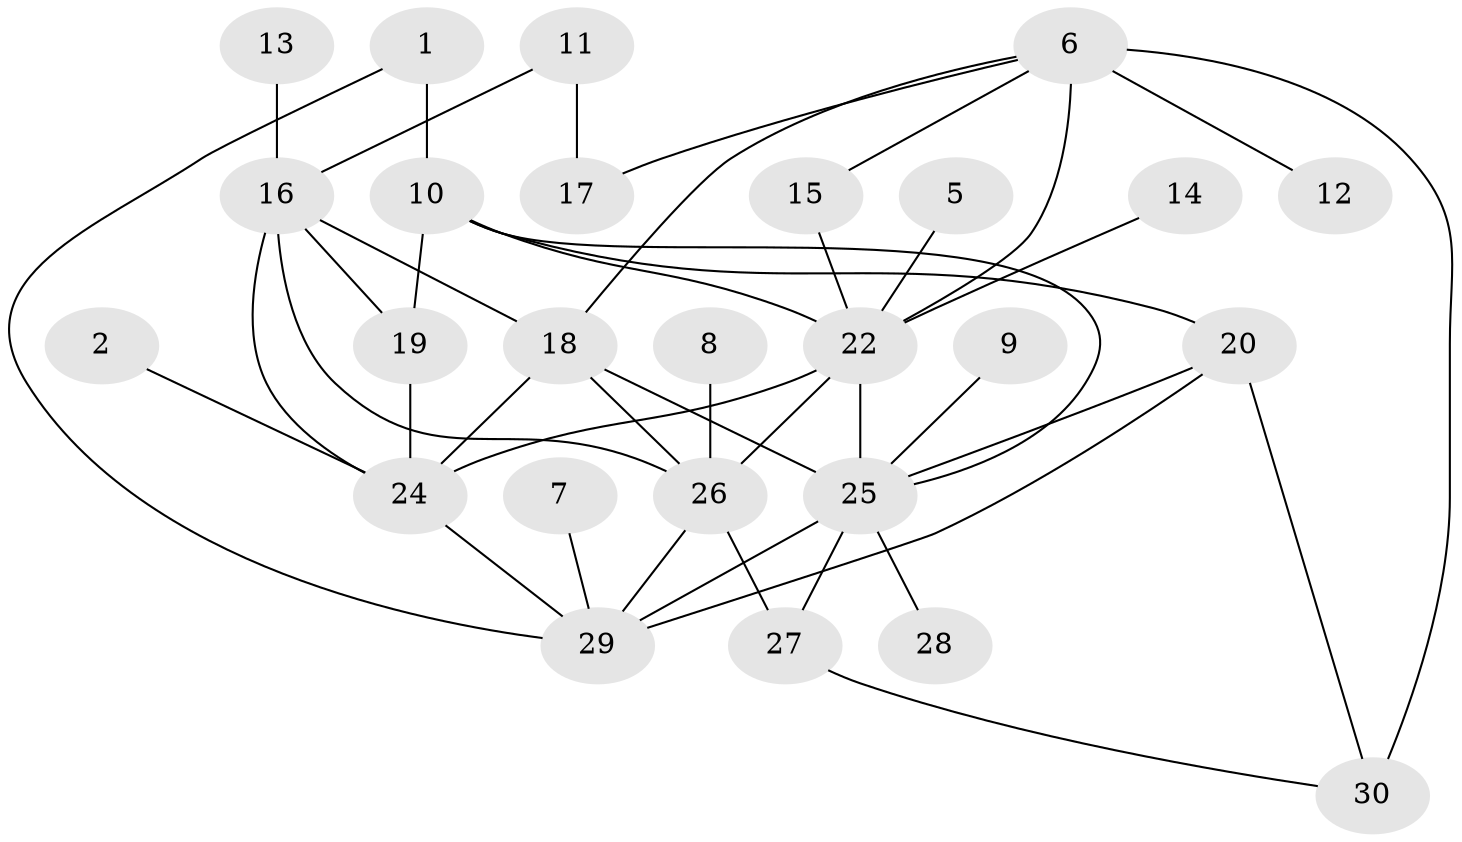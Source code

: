 // original degree distribution, {2: 0.16393442622950818, 5: 0.14754098360655737, 3: 0.22950819672131148, 1: 0.26229508196721313, 0: 0.06557377049180328, 4: 0.09836065573770492, 6: 0.01639344262295082, 7: 0.01639344262295082}
// Generated by graph-tools (version 1.1) at 2025/49/03/09/25 03:49:03]
// undirected, 26 vertices, 43 edges
graph export_dot {
graph [start="1"]
  node [color=gray90,style=filled];
  1;
  2;
  5;
  6;
  7;
  8;
  9;
  10;
  11;
  12;
  13;
  14;
  15;
  16;
  17;
  18;
  19;
  20;
  22;
  24;
  25;
  26;
  27;
  28;
  29;
  30;
  1 -- 10 [weight=1.0];
  1 -- 29 [weight=1.0];
  2 -- 24 [weight=1.0];
  5 -- 22 [weight=1.0];
  6 -- 12 [weight=1.0];
  6 -- 15 [weight=1.0];
  6 -- 17 [weight=1.0];
  6 -- 18 [weight=1.0];
  6 -- 22 [weight=1.0];
  6 -- 30 [weight=2.0];
  7 -- 29 [weight=1.0];
  8 -- 26 [weight=1.0];
  9 -- 25 [weight=1.0];
  10 -- 19 [weight=1.0];
  10 -- 20 [weight=2.0];
  10 -- 22 [weight=1.0];
  10 -- 25 [weight=1.0];
  11 -- 16 [weight=1.0];
  11 -- 17 [weight=1.0];
  13 -- 16 [weight=1.0];
  14 -- 22 [weight=1.0];
  15 -- 22 [weight=1.0];
  16 -- 18 [weight=1.0];
  16 -- 19 [weight=1.0];
  16 -- 24 [weight=1.0];
  16 -- 26 [weight=2.0];
  18 -- 24 [weight=1.0];
  18 -- 25 [weight=2.0];
  18 -- 26 [weight=1.0];
  19 -- 24 [weight=1.0];
  20 -- 25 [weight=1.0];
  20 -- 29 [weight=1.0];
  20 -- 30 [weight=1.0];
  22 -- 24 [weight=1.0];
  22 -- 25 [weight=1.0];
  22 -- 26 [weight=1.0];
  24 -- 29 [weight=1.0];
  25 -- 27 [weight=1.0];
  25 -- 28 [weight=1.0];
  25 -- 29 [weight=1.0];
  26 -- 27 [weight=1.0];
  26 -- 29 [weight=1.0];
  27 -- 30 [weight=1.0];
}
